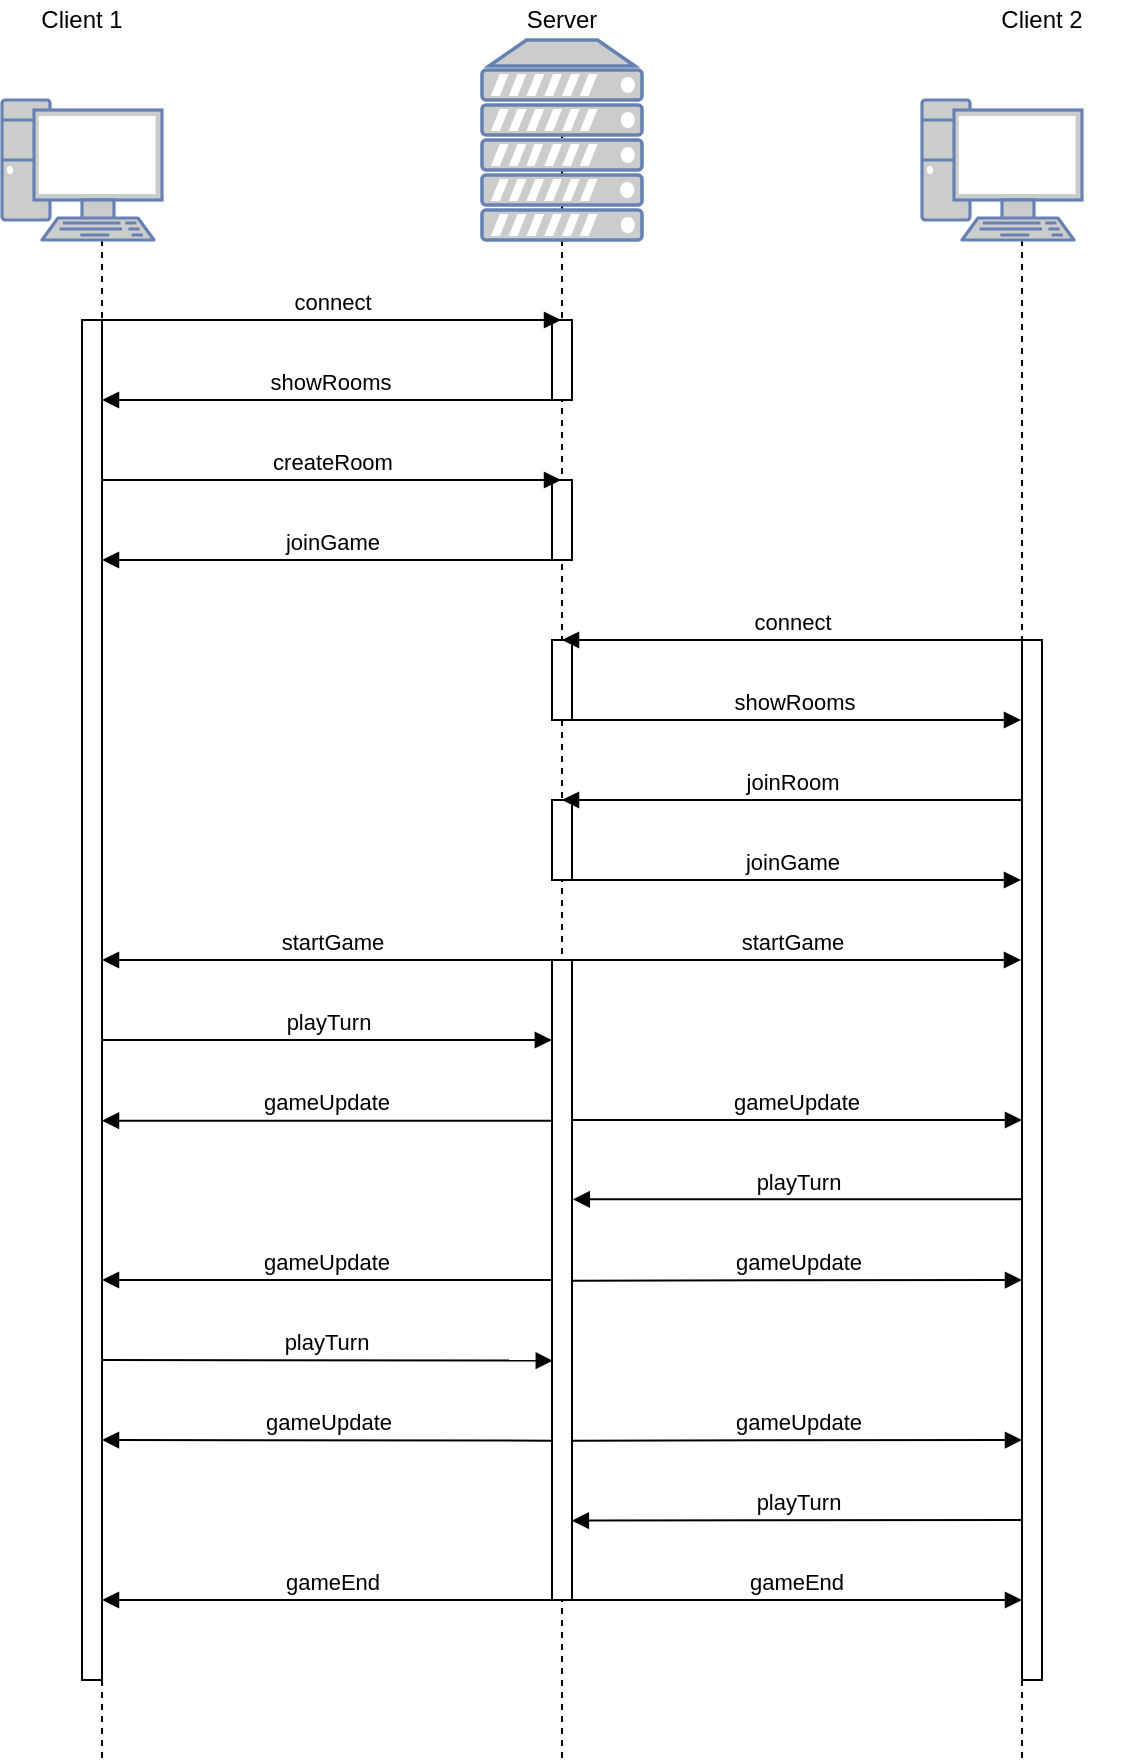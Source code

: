 <mxfile userAgent="Mozilla/5.0 (Windows NT 10.0; Win64; x64; rv:63.0) Gecko/20100101 Firefox/63.0" version="9.4.6" editor="www.draw.io" type="trello"><diagram id="6dc402b3-253a-9cb2-529b-4d361f0b1290" name="Page-1"><mxGraphModel dx="1402" dy="733" grid="1" gridSize="10" guides="1" tooltips="1" connect="1" arrows="1" fold="1" page="1" pageScale="1" pageWidth="827" pageHeight="1169" background="#ffffff" math="0" shadow="0"><root><mxCell id="0"/><mxCell id="1" parent="0"/><mxCell id="4" value="" style="shape=umlLifeline;participant=umlEntity;perimeter=lifelinePerimeter;whiteSpace=wrap;html=1;container=1;collapsible=0;recursiveResize=0;verticalAlign=top;spacingTop=36;labelBackgroundColor=#ffffff;outlineConnect=0;size=30;" parent="1" vertex="1"><mxGeometry x="180" y="100" width="40" height="820" as="geometry"/></mxCell><mxCell id="2" value="" style="fontColor=#0066CC;verticalAlign=top;verticalLabelPosition=bottom;labelPosition=center;align=center;html=1;outlineConnect=0;fillColor=#CCCCCC;strokeColor=#6881B3;gradientColor=none;gradientDirection=north;strokeWidth=2;shape=mxgraph.networks.pc;" parent="1" vertex="1"><mxGeometry x="150" y="90" width="80" height="70" as="geometry"/></mxCell><mxCell id="5" value="" style="shape=umlLifeline;participant=umlEntity;perimeter=lifelinePerimeter;whiteSpace=wrap;html=1;container=1;collapsible=0;recursiveResize=0;verticalAlign=top;spacingTop=36;labelBackgroundColor=#ffffff;outlineConnect=0;size=0;" parent="1" vertex="1"><mxGeometry x="410" y="100" width="40" height="820" as="geometry"/></mxCell><mxCell id="22" value="startGame" style="html=1;verticalAlign=bottom;endArrow=block;" parent="5" target="8" edge="1"><mxGeometry width="80" relative="1" as="geometry"><mxPoint x="20" y="420" as="sourcePoint"/><mxPoint x="100" y="420" as="targetPoint"/></mxGeometry></mxCell><mxCell id="41" value="" style="html=1;points=[];perimeter=orthogonalPerimeter;" parent="5" vertex="1"><mxGeometry x="15" y="100" width="10" height="40" as="geometry"/></mxCell><mxCell id="42" value="" style="html=1;points=[];perimeter=orthogonalPerimeter;" parent="5" vertex="1"><mxGeometry x="15" y="180" width="10" height="40" as="geometry"/></mxCell><mxCell id="43" value="" style="html=1;points=[];perimeter=orthogonalPerimeter;" parent="5" vertex="1"><mxGeometry x="15" y="260" width="10" height="40" as="geometry"/></mxCell><mxCell id="44" value="" style="html=1;points=[];perimeter=orthogonalPerimeter;" parent="5" vertex="1"><mxGeometry x="15" y="340" width="10" height="40" as="geometry"/></mxCell><mxCell id="45" value="" style="html=1;points=[];perimeter=orthogonalPerimeter;" parent="5" vertex="1"><mxGeometry x="15" y="420" width="10" height="320" as="geometry"/></mxCell><mxCell id="3" value="" style="fontColor=#0066CC;verticalAlign=top;verticalLabelPosition=bottom;labelPosition=center;align=center;html=1;outlineConnect=0;fillColor=#CCCCCC;strokeColor=#6881B3;gradientColor=none;gradientDirection=north;strokeWidth=2;shape=mxgraph.networks.server;" parent="1" vertex="1"><mxGeometry x="390" y="60" width="80" height="100" as="geometry"/></mxCell><mxCell id="6" value="&lt;div&gt;connect&lt;/div&gt;" style="html=1;verticalAlign=bottom;endArrow=block;" parent="1" target="5" edge="1"><mxGeometry width="80" relative="1" as="geometry"><mxPoint x="200" y="200" as="sourcePoint"/><mxPoint x="270" y="200" as="targetPoint"/></mxGeometry></mxCell><mxCell id="7" value="showRooms" style="html=1;verticalAlign=bottom;endArrow=block;" parent="1" target="4" edge="1"><mxGeometry width="80" relative="1" as="geometry"><mxPoint x="428" y="240" as="sourcePoint"/><mxPoint x="430" y="240" as="targetPoint"/></mxGeometry></mxCell><mxCell id="8" value="" style="shape=umlLifeline;participant=umlEntity;perimeter=lifelinePerimeter;whiteSpace=wrap;html=1;container=1;collapsible=0;recursiveResize=0;verticalAlign=top;spacingTop=36;labelBackgroundColor=#ffffff;outlineConnect=0;size=30;" parent="1" vertex="1"><mxGeometry x="640" y="100" width="40" height="820" as="geometry"/></mxCell><mxCell id="9" value="" style="fontColor=#0066CC;verticalAlign=top;verticalLabelPosition=bottom;labelPosition=center;align=center;html=1;outlineConnect=0;fillColor=#CCCCCC;strokeColor=#6881B3;gradientColor=none;gradientDirection=north;strokeWidth=2;shape=mxgraph.networks.pc;" parent="1" vertex="1"><mxGeometry x="610" y="90" width="80" height="70" as="geometry"/></mxCell><mxCell id="12" value="&lt;div&gt;createRoom&lt;/div&gt;" style="html=1;verticalAlign=bottom;endArrow=block;" parent="1" target="5" edge="1"><mxGeometry width="80" relative="1" as="geometry"><mxPoint x="200" y="280" as="sourcePoint"/><mxPoint x="270" y="280" as="targetPoint"/></mxGeometry></mxCell><mxCell id="13" value="&lt;div&gt;joinGame&lt;/div&gt;" style="html=1;verticalAlign=bottom;endArrow=block;" parent="1" edge="1"><mxGeometry width="80" relative="1" as="geometry"><mxPoint x="430" y="320" as="sourcePoint"/><mxPoint x="200" y="320" as="targetPoint"/></mxGeometry></mxCell><mxCell id="14" value="&lt;div&gt;connect&lt;/div&gt;" style="html=1;verticalAlign=bottom;endArrow=block;" parent="1" source="39" edge="1"><mxGeometry width="80" relative="1" as="geometry"><mxPoint x="530" y="360" as="sourcePoint"/><mxPoint x="430" y="360" as="targetPoint"/></mxGeometry></mxCell><mxCell id="15" value="showRooms" style="html=1;verticalAlign=bottom;endArrow=block;" parent="1" target="8" edge="1"><mxGeometry width="80" relative="1" as="geometry"><mxPoint x="431" y="400" as="sourcePoint"/><mxPoint x="190" y="399" as="targetPoint"/></mxGeometry></mxCell><mxCell id="16" value="&lt;div&gt;joinRoom&lt;/div&gt;" style="html=1;verticalAlign=bottom;endArrow=block;" parent="1" target="5" edge="1"><mxGeometry width="80" relative="1" as="geometry"><mxPoint x="660" y="440" as="sourcePoint"/><mxPoint x="660" y="440" as="targetPoint"/></mxGeometry></mxCell><mxCell id="17" value="&lt;div&gt;joinGame&lt;/div&gt;" style="html=1;verticalAlign=bottom;endArrow=block;" parent="1" target="8" edge="1"><mxGeometry width="80" relative="1" as="geometry"><mxPoint x="430" y="480" as="sourcePoint"/><mxPoint x="190" y="480" as="targetPoint"/></mxGeometry></mxCell><mxCell id="18" value="&lt;div&gt;Client 1&lt;/div&gt;" style="text;html=1;strokeColor=none;fillColor=none;align=center;verticalAlign=middle;whiteSpace=wrap;rounded=0;" parent="1" vertex="1"><mxGeometry x="150" y="40" width="80" height="20" as="geometry"/></mxCell><mxCell id="19" value="&lt;div&gt;Client 2&lt;br&gt;&lt;/div&gt;" style="text;html=1;strokeColor=none;fillColor=none;align=center;verticalAlign=middle;whiteSpace=wrap;rounded=0;" parent="1" vertex="1"><mxGeometry x="630" y="40" width="80" height="20" as="geometry"/></mxCell><mxCell id="21" value="Server" style="text;html=1;strokeColor=none;fillColor=none;align=center;verticalAlign=middle;whiteSpace=wrap;rounded=0;" parent="1" vertex="1"><mxGeometry x="390" y="40" width="80" height="20" as="geometry"/></mxCell><mxCell id="24" value="startGame" style="html=1;verticalAlign=bottom;endArrow=block;" parent="1" source="5" edge="1"><mxGeometry width="80" relative="1" as="geometry"><mxPoint x="290" y="520" as="sourcePoint"/><mxPoint x="200" y="520" as="targetPoint"/></mxGeometry></mxCell><mxCell id="25" value="playTurn" style="html=1;verticalAlign=bottom;endArrow=block;entryX=-0.007;entryY=0.125;entryPerimeter=0;" parent="1" target="45" edge="1"><mxGeometry width="80" relative="1" as="geometry"><mxPoint x="200" y="560" as="sourcePoint"/><mxPoint x="420" y="560" as="targetPoint"/></mxGeometry></mxCell><mxCell id="26" value="gameUpdate" style="html=1;verticalAlign=bottom;endArrow=block;exitX=1.04;exitY=0.501;exitPerimeter=0;" parent="1" source="45" edge="1"><mxGeometry width="80" relative="1" as="geometry"><mxPoint x="440" y="680" as="sourcePoint"/><mxPoint x="660" y="680" as="targetPoint"/></mxGeometry></mxCell><mxCell id="27" value="gameUpdate" style="html=1;verticalAlign=bottom;endArrow=block;exitX=-0.053;exitY=0.251;exitPerimeter=0;" parent="1" source="45" target="4" edge="1"><mxGeometry width="80" relative="1" as="geometry"><mxPoint x="420" y="600" as="sourcePoint"/><mxPoint x="680" y="610" as="targetPoint"/></mxGeometry></mxCell><mxCell id="28" value="playTurn" style="html=1;verticalAlign=bottom;endArrow=block;entryX=1.04;entryY=0.374;entryPerimeter=0;" parent="1" source="8" target="45" edge="1"><mxGeometry width="80" relative="1" as="geometry"><mxPoint x="430" y="640" as="sourcePoint"/><mxPoint x="440" y="640" as="targetPoint"/></mxGeometry></mxCell><mxCell id="29" value="gameUpdate" style="html=1;verticalAlign=bottom;endArrow=block;exitX=0.993;exitY=0.25;exitPerimeter=0;" parent="1" source="45" edge="1"><mxGeometry width="80" relative="1" as="geometry"><mxPoint x="440" y="600" as="sourcePoint"/><mxPoint x="660" y="600" as="targetPoint"/></mxGeometry></mxCell><mxCell id="30" value="gameUpdate" style="html=1;verticalAlign=bottom;endArrow=block;exitX=-0.03;exitY=0.5;exitPerimeter=0;" parent="1" source="45" edge="1"><mxGeometry width="80" relative="1" as="geometry"><mxPoint x="420" y="680" as="sourcePoint"/><mxPoint x="200" y="680" as="targetPoint"/></mxGeometry></mxCell><mxCell id="31" value="playTurn" style="html=1;verticalAlign=bottom;endArrow=block;entryX=0.04;entryY=0.626;entryPerimeter=0;" parent="1" target="45" edge="1"><mxGeometry width="80" relative="1" as="geometry"><mxPoint x="200" y="720" as="sourcePoint"/><mxPoint x="420" y="720" as="targetPoint"/></mxGeometry></mxCell><mxCell id="33" value="gameUpdate" style="html=1;verticalAlign=bottom;endArrow=block;exitX=1.04;exitY=0.751;exitPerimeter=0;" parent="1" source="45" edge="1"><mxGeometry width="80" relative="1" as="geometry"><mxPoint x="440" y="760" as="sourcePoint"/><mxPoint x="660" y="760" as="targetPoint"/></mxGeometry></mxCell><mxCell id="34" value="gameUpdate" style="html=1;verticalAlign=bottom;endArrow=block;exitX=0.016;exitY=0.751;exitPerimeter=0;" parent="1" source="45" edge="1"><mxGeometry width="80" relative="1" as="geometry"><mxPoint x="420" y="760" as="sourcePoint"/><mxPoint x="200" y="760" as="targetPoint"/></mxGeometry></mxCell><mxCell id="35" value="playTurn" style="html=1;verticalAlign=bottom;endArrow=block;entryX=0.993;entryY=0.876;entryPerimeter=0;" parent="1" target="45" edge="1"><mxGeometry width="80" relative="1" as="geometry"><mxPoint x="660" y="800" as="sourcePoint"/><mxPoint x="440" y="800" as="targetPoint"/></mxGeometry></mxCell><mxCell id="36" value="gameEnd" style="html=1;verticalAlign=bottom;endArrow=block;" parent="1" edge="1"><mxGeometry width="80" relative="1" as="geometry"><mxPoint x="433" y="840" as="sourcePoint"/><mxPoint x="660" y="840" as="targetPoint"/></mxGeometry></mxCell><mxCell id="37" value="gameEnd" style="html=1;verticalAlign=bottom;endArrow=block;" parent="1" edge="1"><mxGeometry width="80" relative="1" as="geometry"><mxPoint x="430" y="840" as="sourcePoint"/><mxPoint x="200" y="840" as="targetPoint"/></mxGeometry></mxCell><mxCell id="38" value="" style="html=1;points=[];perimeter=orthogonalPerimeter;" parent="1" vertex="1"><mxGeometry x="190" y="200" width="10" height="680" as="geometry"/></mxCell><mxCell id="39" value="" style="html=1;points=[];perimeter=orthogonalPerimeter;" parent="1" vertex="1"><mxGeometry x="660" y="360" width="10" height="520" as="geometry"/></mxCell></root></mxGraphModel></diagram></mxfile>